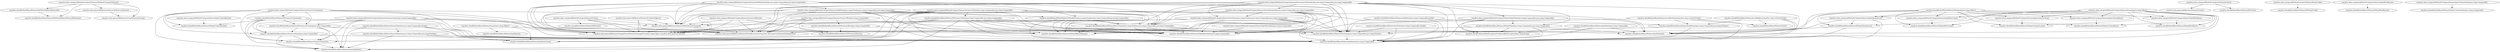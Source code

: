digraph G {
  "org.jfree.data$DefaultKeyedValues2D#DefaultKeyedValues2D()" -> "org.jfree.data$DefaultKeyedValues2D#DefaultKeyedValues2D(boolean)";
  "org.jfree.data$DefaultKeyedValues2D#getValue(java.lang.Comparable,java.lang.Comparable)" -> "org.jfree.data$DefaultKeyedValues#getIndex(java.lang.Comparable)";
  "org.jfree.data$DefaultKeyedValues2D#getValue(java.lang.Comparable,java.lang.Comparable)" -> "org.jfree.data$DefaultKeyedValues#getValue(int)";
  "org.jfree.data$DefaultKeyedValues2D#getValue(java.lang.Comparable,java.lang.Comparable)" -> "org.jfree.data$DefaultKeyedValues2D#getRowIndex(java.lang.Comparable)";
  "org.jfree.data$DefaultKeyedValues2D#getValue(java.lang.Comparable,java.lang.Comparable)" -> "org.jfree.data$UnknownKeyException#UnknownKeyException(java.lang.String)";
  "org.jfree.data$DefaultKeyedValues2D#removeValue(java.lang.Comparable,java.lang.Comparable)" -> "org.jfree.data$DefaultKeyedValues#getItemCount()";
  "org.jfree.data$DefaultKeyedValues2D#removeValue(java.lang.Comparable,java.lang.Comparable)" -> "org.jfree.data$DefaultKeyedValues#DefaultKeyedValues()";
  "org.jfree.data$DefaultKeyedValues2D#removeValue(java.lang.Comparable,java.lang.Comparable)" -> "org.jfree.data$DefaultKeyedValues#getIndex(java.lang.Comparable)";
  "org.jfree.data$DefaultKeyedValues2D#removeValue(java.lang.Comparable,java.lang.Comparable)" -> "org.jfree.data$DefaultKeyedValues#setValue(java.lang.Comparable,java.lang.Number)";
  "org.jfree.data$DefaultKeyedValues2D#removeValue(java.lang.Comparable,java.lang.Comparable)" -> "org.jfree.data$DefaultKeyedValues#getValue(int)";
  "org.jfree.data$DefaultKeyedValues2D#removeValue(java.lang.Comparable,java.lang.Comparable)" -> "org.jfree.data$DefaultKeyedValues2D#getRowIndex(java.lang.Comparable)";
  "org.jfree.data$DefaultKeyedValues2D#removeValue(java.lang.Comparable,java.lang.Comparable)" -> "org.jfree.data$DefaultKeyedValues#rebuildIndex()";
  "org.jfree.data$DefaultKeyedValues2D#removeValue(java.lang.Comparable,java.lang.Comparable)" -> "org.jfree.data$DefaultKeyedValues2D#setValue(java.lang.Number,java.lang.Comparable,java.lang.Comparable)";
  "org.jfree.data$DefaultKeyedValues2D#removeValue(java.lang.Comparable,java.lang.Comparable)" -> "org.jfree.data$DefaultKeyedValues#removeValue(int)";
  "org.jfree.data$DefaultKeyedValues#setValue(java.lang.Comparable,java.lang.Number)" -> "org.jfree.data$DefaultKeyedValues#getIndex(java.lang.Comparable)";
  "org.jfree.data$DefaultKeyedValues2D#setValue(java.lang.Number,java.lang.Comparable,java.lang.Comparable)" -> "org.jfree.data$DefaultKeyedValues#DefaultKeyedValues()";
  "org.jfree.data$DefaultKeyedValues2D#setValue(java.lang.Number,java.lang.Comparable,java.lang.Comparable)" -> "org.jfree.data$DefaultKeyedValues#getIndex(java.lang.Comparable)";
  "org.jfree.data$DefaultKeyedValues2D#setValue(java.lang.Number,java.lang.Comparable,java.lang.Comparable)" -> "org.jfree.data$DefaultKeyedValues#setValue(java.lang.Comparable,java.lang.Number)";
  "org.jfree.data$DefaultKeyedValues2D#setValue(java.lang.Number,java.lang.Comparable,java.lang.Comparable)" -> "org.jfree.data$DefaultKeyedValues2D#getRowIndex(java.lang.Comparable)";
  "org.jfree.data$DefaultKeyedValues#removeValue(int)" -> "org.jfree.data$DefaultKeyedValues#rebuildIndex()";
  "org.jfree.data$DefaultKeyedValues2D#removeColumn(java.lang.Comparable)" -> "org.jfree.data$DefaultKeyedValues#getIndex(java.lang.Comparable)";
  "org.jfree.data$DefaultKeyedValues2D#removeColumn(java.lang.Comparable)" -> "org.jfree.data$DefaultKeyedValues#rebuildIndex()";
  "org.jfree.data$DefaultKeyedValues2D#removeColumn(java.lang.Comparable)" -> "org.jfree.data$DefaultKeyedValues#removeValue(java.lang.Comparable)";
  "org.jfree.data$DefaultKeyedValues2D#removeColumn(java.lang.Comparable)" -> "org.jfree.data$DefaultKeyedValues#removeValue(int)";
  "org.jfree.data$DefaultKeyedValues#removeValue(java.lang.Comparable)" -> "org.jfree.data$DefaultKeyedValues#getIndex(java.lang.Comparable)";
  "org.jfree.data$DefaultKeyedValues#removeValue(java.lang.Comparable)" -> "org.jfree.data$DefaultKeyedValues#rebuildIndex()";
  "org.jfree.data$DefaultKeyedValues#removeValue(java.lang.Comparable)" -> "org.jfree.data$DefaultKeyedValues#removeValue(int)";
  "org.jfree.data$DefaultKeyedValues#equals(java.lang.Object)" -> "org.jfree.data$DefaultKeyedValues#getItemCount()";
  "org.jfree.data$DefaultKeyedValues#equals(java.lang.Object)" -> "org.jfree.data$DefaultKeyedValues#getKey(int)";
  "org.jfree.data$DefaultKeyedValues#equals(java.lang.Object)" -> "org.jfree.data$DefaultKeyedValues#getValue(int)";
  "org.jfree.data$DefaultKeyedValues#sortByKeys(org.jfree.chart.util.SortOrder)" -> "org.jfree.data$DefaultKeyedValues#addValue(java.lang.Comparable,java.lang.Number)";
  "org.jfree.data$DefaultKeyedValues#sortByKeys(org.jfree.chart.util.SortOrder)" -> "org.jfree.data$DefaultKeyedValues#getIndex(java.lang.Comparable)";
  "org.jfree.data$DefaultKeyedValues#sortByKeys(org.jfree.chart.util.SortOrder)" -> "org.jfree.data$DefaultKeyedValues#clear()";
  "org.jfree.data$DefaultKeyedValues#sortByKeys(org.jfree.chart.util.SortOrder)" -> "org.jfree.data$DefaultKeyedValues#setValue(java.lang.Comparable,java.lang.Number)";
  "org.jfree.data$DefaultKeyedValues#addValue(java.lang.Comparable,java.lang.Number)" -> "org.jfree.data$DefaultKeyedValues#getIndex(java.lang.Comparable)";
  "org.jfree.data$DefaultKeyedValues#addValue(java.lang.Comparable,java.lang.Number)" -> "org.jfree.data$DefaultKeyedValues#setValue(java.lang.Comparable,java.lang.Number)";
  "org.jfree.data.category$DefaultCategoryDataset#getColumnKeys()" -> "org.jfree.data$DefaultKeyedValues2D#getColumnKeys()";
  "org.jfree.data.category$DefaultCategoryDataset#DefaultCategoryDataset()" -> "org.jfree.data$DefaultKeyedValues2D#DefaultKeyedValues2D()";
  "org.jfree.data.category$DefaultCategoryDataset#DefaultCategoryDataset()" -> "org.jfree.data.general$AbstractDataset#AbstractDataset()";
  "org.jfree.data.category$DefaultCategoryDataset#DefaultCategoryDataset()" -> "org.jfree.data$DefaultKeyedValues2D#DefaultKeyedValues2D(boolean)";
  "org.jfree.data.category$DefaultCategoryDataset#DefaultCategoryDataset()" -> "org.jfree.data.general$DatasetGroup#DatasetGroup()";
  "org.jfree.data.general$AbstractDataset#AbstractDataset()" -> "org.jfree.data.general$DatasetGroup#DatasetGroup()";
  "org.jfree.data$DefaultKeyedValues2D#removeColumn(int)" -> "org.jfree.data$DefaultKeyedValues2D#removeColumn(java.lang.Comparable)";
  "org.jfree.data$DefaultKeyedValues2D#removeColumn(int)" -> "org.jfree.data$DefaultKeyedValues#getIndex(java.lang.Comparable)";
  "org.jfree.data$DefaultKeyedValues2D#removeColumn(int)" -> "org.jfree.data$DefaultKeyedValues2D#getColumnKey(int)";
  "org.jfree.data$DefaultKeyedValues2D#removeColumn(int)" -> "org.jfree.data$DefaultKeyedValues#rebuildIndex()";
  "org.jfree.data$DefaultKeyedValues2D#removeColumn(int)" -> "org.jfree.data$DefaultKeyedValues#removeValue(java.lang.Comparable)";
  "org.jfree.data$DefaultKeyedValues2D#removeColumn(int)" -> "org.jfree.data$DefaultKeyedValues#removeValue(int)";
  "org.jfree.data.category$DefaultCategoryDataset#clone()" -> "org.jfree.data.general$AbstractDataset#clone()";
  "org.jfree.data.category$DefaultCategoryDataset#clone()" -> "org.jfree.data$DefaultKeyedValues2D#clone()";
  "org.jfree.data.category$DefaultCategoryDataset#removeRow(int)" -> "org.jfree.data.general$AbstractDataset#fireDatasetChanged()";
  "org.jfree.data.category$DefaultCategoryDataset#removeRow(int)" -> "org.jfree.data.general$DatasetChangeEvent#DatasetChangeEvent(java.lang.Object,org.jfree.data.general.Dataset)";
  "org.jfree.data.category$DefaultCategoryDataset#removeRow(int)" -> "org.jfree.data$DefaultKeyedValues2D#removeRow(int)";
  "org.jfree.data.category$DefaultCategoryDataset#removeRow(int)" -> "org.jfree.data.general$AbstractDataset#notifyListeners(org.jfree.data.general.DatasetChangeEvent)";
  "org.jfree.data.general$AbstractDataset#fireDatasetChanged()" -> "org.jfree.data.general$DatasetChangeEvent#DatasetChangeEvent(java.lang.Object,org.jfree.data.general.Dataset)";
  "org.jfree.data.general$AbstractDataset#fireDatasetChanged()" -> "org.jfree.data.general$AbstractDataset#notifyListeners(org.jfree.data.general.DatasetChangeEvent)";
  "org.jfree.data$DefaultKeyedValues2D#getValue(int,int)" -> "org.jfree.data$DefaultKeyedValues#getIndex(java.lang.Comparable)";
  "org.jfree.data$DefaultKeyedValues2D#getValue(int,int)" -> "org.jfree.data$DefaultKeyedValues#getValue(int)";
  "org.jfree.data.general$AbstractDataset#validateObject()" -> "org.jfree.data.general$AbstractDataset#fireDatasetChanged()";
  "org.jfree.data.general$AbstractDataset#validateObject()" -> "org.jfree.data.general$DatasetChangeEvent#DatasetChangeEvent(java.lang.Object,org.jfree.data.general.Dataset)";
  "org.jfree.data.general$AbstractDataset#validateObject()" -> "org.jfree.data.general$AbstractDataset#notifyListeners(org.jfree.data.general.DatasetChangeEvent)";
  "org.jfree.data$DefaultKeyedValues#getValue(java.lang.Comparable)" -> "org.jfree.data$DefaultKeyedValues#getIndex(java.lang.Comparable)";
  "org.jfree.data$DefaultKeyedValues#getValue(java.lang.Comparable)" -> "org.jfree.data$DefaultKeyedValues#getValue(int)";
  "org.jfree.data$DefaultKeyedValues#getValue(java.lang.Comparable)" -> "org.jfree.data$UnknownKeyException#UnknownKeyException(java.lang.String)";
  "org.jfree.data$DefaultKeyedValues2D#removeRow(java.lang.Comparable)" -> "org.jfree.data$DefaultKeyedValues2D#getRowIndex(java.lang.Comparable)";
  "org.jfree.data$DefaultKeyedValues2D#removeRow(java.lang.Comparable)" -> "org.jfree.data$DefaultKeyedValues2D#removeRow(int)";
  "org.jfree.data.category$DefaultCategoryDataset#setValue(java.lang.Number,java.lang.Comparable,java.lang.Comparable)" -> "org.jfree.data$DefaultKeyedValues#DefaultKeyedValues()";
  "org.jfree.data.category$DefaultCategoryDataset#setValue(java.lang.Number,java.lang.Comparable,java.lang.Comparable)" -> "org.jfree.data.general$AbstractDataset#fireDatasetChanged()";
  "org.jfree.data.category$DefaultCategoryDataset#setValue(java.lang.Number,java.lang.Comparable,java.lang.Comparable)" -> "org.jfree.data.general$DatasetChangeEvent#DatasetChangeEvent(java.lang.Object,org.jfree.data.general.Dataset)";
  "org.jfree.data.category$DefaultCategoryDataset#setValue(java.lang.Number,java.lang.Comparable,java.lang.Comparable)" -> "org.jfree.data$DefaultKeyedValues#getIndex(java.lang.Comparable)";
  "org.jfree.data.category$DefaultCategoryDataset#setValue(java.lang.Number,java.lang.Comparable,java.lang.Comparable)" -> "org.jfree.data$DefaultKeyedValues#setValue(java.lang.Comparable,java.lang.Number)";
  "org.jfree.data.category$DefaultCategoryDataset#setValue(java.lang.Number,java.lang.Comparable,java.lang.Comparable)" -> "org.jfree.data$DefaultKeyedValues2D#getRowIndex(java.lang.Comparable)";
  "org.jfree.data.category$DefaultCategoryDataset#setValue(java.lang.Number,java.lang.Comparable,java.lang.Comparable)" -> "org.jfree.data.general$AbstractDataset#notifyListeners(org.jfree.data.general.DatasetChangeEvent)";
  "org.jfree.data.category$DefaultCategoryDataset#setValue(java.lang.Number,java.lang.Comparable,java.lang.Comparable)" -> "org.jfree.data$DefaultKeyedValues2D#setValue(java.lang.Number,java.lang.Comparable,java.lang.Comparable)";
  "org.jfree.data$DefaultKeyedValues2D#equals(java.lang.Object)" -> "org.jfree.data.category$DefaultCategoryDataset#getColumnKeys()";
  "org.jfree.data$DefaultKeyedValues2D#equals(java.lang.Object)" -> "org.jfree.data$DefaultKeyedValues2D#getRowCount()";
  "org.jfree.data$DefaultKeyedValues2D#equals(java.lang.Object)" -> "org.jfree.data$DefaultKeyedValues2D#getValue(int,int)";
  "org.jfree.data$DefaultKeyedValues2D#equals(java.lang.Object)" -> "org.jfree.data.category$DefaultCategoryDataset#getRowCount()";
  "org.jfree.data$DefaultKeyedValues2D#equals(java.lang.Object)" -> "org.jfree.data.category$DefaultCategoryDataset#getColumnCount()";
  "org.jfree.data$DefaultKeyedValues2D#equals(java.lang.Object)" -> "org.jfree.data$DefaultKeyedValues2D#getRowKeys()";
  "org.jfree.data$DefaultKeyedValues2D#equals(java.lang.Object)" -> "org.jfree.data.category$DefaultCategoryDataset#getValue(int,int)";
  "org.jfree.data$DefaultKeyedValues2D#equals(java.lang.Object)" -> "org.jfree.data$DefaultKeyedValues#getIndex(java.lang.Comparable)";
  "org.jfree.data$DefaultKeyedValues2D#equals(java.lang.Object)" -> "org.jfree.data$DefaultKeyedValues2D#getColumnCount()";
  "org.jfree.data$DefaultKeyedValues2D#equals(java.lang.Object)" -> "org.jfree.data$DefaultKeyedValues#getValue(int)";
  "org.jfree.data$DefaultKeyedValues2D#equals(java.lang.Object)" -> "org.jfree.data.category$DefaultCategoryDataset#getRowKeys()";
  "org.jfree.data$DefaultKeyedValues2D#equals(java.lang.Object)" -> "org.jfree.data$DefaultKeyedValues2D#getColumnKeys()";
  "org.jfree.data.category$DefaultCategoryDataset#getRowCount()" -> "org.jfree.data$DefaultKeyedValues2D#getRowCount()";
  "org.jfree.data.category$DefaultCategoryDataset#getColumnCount()" -> "org.jfree.data$DefaultKeyedValues2D#getColumnCount()";
  "org.jfree.data.category$DefaultCategoryDataset#getValue(int,int)" -> "org.jfree.data$DefaultKeyedValues2D#getValue(int,int)";
  "org.jfree.data.category$DefaultCategoryDataset#getValue(int,int)" -> "org.jfree.data$DefaultKeyedValues#getIndex(java.lang.Comparable)";
  "org.jfree.data.category$DefaultCategoryDataset#getValue(int,int)" -> "org.jfree.data$DefaultKeyedValues#getValue(int)";
  "org.jfree.data.category$DefaultCategoryDataset#getRowKeys()" -> "org.jfree.data$DefaultKeyedValues2D#getRowKeys()";
  "org.jfree.data$DefaultKeyedValues2D#addValue(java.lang.Number,java.lang.Comparable,java.lang.Comparable)" -> "org.jfree.data$DefaultKeyedValues#DefaultKeyedValues()";
  "org.jfree.data$DefaultKeyedValues2D#addValue(java.lang.Number,java.lang.Comparable,java.lang.Comparable)" -> "org.jfree.data$DefaultKeyedValues#getIndex(java.lang.Comparable)";
  "org.jfree.data$DefaultKeyedValues2D#addValue(java.lang.Number,java.lang.Comparable,java.lang.Comparable)" -> "org.jfree.data$DefaultKeyedValues#setValue(java.lang.Comparable,java.lang.Number)";
  "org.jfree.data$DefaultKeyedValues2D#addValue(java.lang.Number,java.lang.Comparable,java.lang.Comparable)" -> "org.jfree.data$DefaultKeyedValues2D#getRowIndex(java.lang.Comparable)";
  "org.jfree.data$DefaultKeyedValues2D#addValue(java.lang.Number,java.lang.Comparable,java.lang.Comparable)" -> "org.jfree.data$DefaultKeyedValues2D#setValue(java.lang.Number,java.lang.Comparable,java.lang.Comparable)";
  "org.jfree.data.category$DefaultCategoryDataset#getRowIndex(java.lang.Comparable)" -> "org.jfree.data$DefaultKeyedValues2D#getRowIndex(java.lang.Comparable)";
  "org.jfree.data.category$DefaultCategoryDataset#hashCode()" -> "org.jfree.data$DefaultKeyedValues2D#hashCode()";
  "org.jfree.data.category$DefaultCategoryDataset#clear()" -> "org.jfree.data.general$AbstractDataset#fireDatasetChanged()";
  "org.jfree.data.category$DefaultCategoryDataset#clear()" -> "org.jfree.data.general$DatasetChangeEvent#DatasetChangeEvent(java.lang.Object,org.jfree.data.general.Dataset)";
  "org.jfree.data.category$DefaultCategoryDataset#clear()" -> "org.jfree.data$DefaultKeyedValues2D#clear()";
  "org.jfree.data.category$DefaultCategoryDataset#clear()" -> "org.jfree.data.general$AbstractDataset#notifyListeners(org.jfree.data.general.DatasetChangeEvent)";
  "org.jfree.data$DefaultKeyedValues#insertValue(int,java.lang.Comparable,double)" -> "org.jfree.data$DefaultKeyedValues#getItemCount()";
  "org.jfree.data$DefaultKeyedValues#insertValue(int,java.lang.Comparable,double)" -> "org.jfree.data$DefaultKeyedValues#getIndex(java.lang.Comparable)";
  "org.jfree.data$DefaultKeyedValues#insertValue(int,java.lang.Comparable,double)" -> "org.jfree.data$DefaultKeyedValues#insertValue(int,java.lang.Comparable,java.lang.Number)";
  "org.jfree.data$DefaultKeyedValues#insertValue(int,java.lang.Comparable,double)" -> "org.jfree.data$DefaultKeyedValues#rebuildIndex()";
  "org.jfree.data$DefaultKeyedValues#insertValue(int,java.lang.Comparable,java.lang.Number)" -> "org.jfree.data$DefaultKeyedValues#getItemCount()";
  "org.jfree.data$DefaultKeyedValues#insertValue(int,java.lang.Comparable,java.lang.Number)" -> "org.jfree.data$DefaultKeyedValues#getIndex(java.lang.Comparable)";
  "org.jfree.data$DefaultKeyedValues#insertValue(int,java.lang.Comparable,java.lang.Number)" -> "org.jfree.data$DefaultKeyedValues#rebuildIndex()";
  "org.jfree.data$DefaultKeyedValues#setValue(java.lang.Comparable,double)" -> "org.jfree.data$DefaultKeyedValues#getIndex(java.lang.Comparable)";
  "org.jfree.data$DefaultKeyedValues#setValue(java.lang.Comparable,double)" -> "org.jfree.data$DefaultKeyedValues#setValue(java.lang.Comparable,java.lang.Number)";
  "org.jfree.data$DefaultKeyedValues#sortByValues(org.jfree.chart.util.SortOrder)" -> "org.jfree.data$DefaultKeyedValues#addValue(java.lang.Comparable,java.lang.Number)";
  "org.jfree.data$DefaultKeyedValues#sortByValues(org.jfree.chart.util.SortOrder)" -> "org.jfree.data$DefaultKeyedValues#getIndex(java.lang.Comparable)";
  "org.jfree.data$DefaultKeyedValues#sortByValues(org.jfree.chart.util.SortOrder)" -> "org.jfree.data$DefaultKeyedValues#clear()";
  "org.jfree.data$DefaultKeyedValues#sortByValues(org.jfree.chart.util.SortOrder)" -> "org.jfree.data$DefaultKeyedValues#setValue(java.lang.Comparable,java.lang.Number)";
  "org.jfree.data.category$DefaultCategoryDataset#setValue(double,java.lang.Comparable,java.lang.Comparable)" -> "org.jfree.data$DefaultKeyedValues#DefaultKeyedValues()";
  "org.jfree.data.category$DefaultCategoryDataset#setValue(double,java.lang.Comparable,java.lang.Comparable)" -> "org.jfree.data.general$AbstractDataset#fireDatasetChanged()";
  "org.jfree.data.category$DefaultCategoryDataset#setValue(double,java.lang.Comparable,java.lang.Comparable)" -> "org.jfree.data.category$DefaultCategoryDataset#setValue(java.lang.Number,java.lang.Comparable,java.lang.Comparable)";
  "org.jfree.data.category$DefaultCategoryDataset#setValue(double,java.lang.Comparable,java.lang.Comparable)" -> "org.jfree.data.general$DatasetChangeEvent#DatasetChangeEvent(java.lang.Object,org.jfree.data.general.Dataset)";
  "org.jfree.data.category$DefaultCategoryDataset#setValue(double,java.lang.Comparable,java.lang.Comparable)" -> "org.jfree.data$DefaultKeyedValues#getIndex(java.lang.Comparable)";
  "org.jfree.data.category$DefaultCategoryDataset#setValue(double,java.lang.Comparable,java.lang.Comparable)" -> "org.jfree.data$DefaultKeyedValues#setValue(java.lang.Comparable,java.lang.Number)";
  "org.jfree.data.category$DefaultCategoryDataset#setValue(double,java.lang.Comparable,java.lang.Comparable)" -> "org.jfree.data$DefaultKeyedValues2D#getRowIndex(java.lang.Comparable)";
  "org.jfree.data.category$DefaultCategoryDataset#setValue(double,java.lang.Comparable,java.lang.Comparable)" -> "org.jfree.data.general$AbstractDataset#notifyListeners(org.jfree.data.general.DatasetChangeEvent)";
  "org.jfree.data.category$DefaultCategoryDataset#setValue(double,java.lang.Comparable,java.lang.Comparable)" -> "org.jfree.data$DefaultKeyedValues2D#setValue(java.lang.Number,java.lang.Comparable,java.lang.Comparable)";
  "org.jfree.data.category$DefaultCategoryDataset#removeColumn(java.lang.Comparable)" -> "org.jfree.data$DefaultKeyedValues2D#removeColumn(java.lang.Comparable)";
  "org.jfree.data.category$DefaultCategoryDataset#removeColumn(java.lang.Comparable)" -> "org.jfree.data.general$AbstractDataset#fireDatasetChanged()";
  "org.jfree.data.category$DefaultCategoryDataset#removeColumn(java.lang.Comparable)" -> "org.jfree.data.general$DatasetChangeEvent#DatasetChangeEvent(java.lang.Object,org.jfree.data.general.Dataset)";
  "org.jfree.data.category$DefaultCategoryDataset#removeColumn(java.lang.Comparable)" -> "org.jfree.data$DefaultKeyedValues#getIndex(java.lang.Comparable)";
  "org.jfree.data.category$DefaultCategoryDataset#removeColumn(java.lang.Comparable)" -> "org.jfree.data$DefaultKeyedValues#rebuildIndex()";
  "org.jfree.data.category$DefaultCategoryDataset#removeColumn(java.lang.Comparable)" -> "org.jfree.data$DefaultKeyedValues#removeValue(java.lang.Comparable)";
  "org.jfree.data.category$DefaultCategoryDataset#removeColumn(java.lang.Comparable)" -> "org.jfree.data.general$AbstractDataset#notifyListeners(org.jfree.data.general.DatasetChangeEvent)";
  "org.jfree.data.category$DefaultCategoryDataset#removeColumn(java.lang.Comparable)" -> "org.jfree.data$DefaultKeyedValues#removeValue(int)";
  "org.jfree.data.category$DefaultCategoryDataset#addValue(java.lang.Number,java.lang.Comparable,java.lang.Comparable)" -> "org.jfree.data$DefaultKeyedValues#DefaultKeyedValues()";
  "org.jfree.data.category$DefaultCategoryDataset#addValue(java.lang.Number,java.lang.Comparable,java.lang.Comparable)" -> "org.jfree.data.general$AbstractDataset#fireDatasetChanged()";
  "org.jfree.data.category$DefaultCategoryDataset#addValue(java.lang.Number,java.lang.Comparable,java.lang.Comparable)" -> "org.jfree.data.general$DatasetChangeEvent#DatasetChangeEvent(java.lang.Object,org.jfree.data.general.Dataset)";
  "org.jfree.data.category$DefaultCategoryDataset#addValue(java.lang.Number,java.lang.Comparable,java.lang.Comparable)" -> "org.jfree.data$DefaultKeyedValues2D#addValue(java.lang.Number,java.lang.Comparable,java.lang.Comparable)";
  "org.jfree.data.category$DefaultCategoryDataset#addValue(java.lang.Number,java.lang.Comparable,java.lang.Comparable)" -> "org.jfree.data$DefaultKeyedValues#getIndex(java.lang.Comparable)";
  "org.jfree.data.category$DefaultCategoryDataset#addValue(java.lang.Number,java.lang.Comparable,java.lang.Comparable)" -> "org.jfree.data$DefaultKeyedValues#setValue(java.lang.Comparable,java.lang.Number)";
  "org.jfree.data.category$DefaultCategoryDataset#addValue(java.lang.Number,java.lang.Comparable,java.lang.Comparable)" -> "org.jfree.data$DefaultKeyedValues2D#getRowIndex(java.lang.Comparable)";
  "org.jfree.data.category$DefaultCategoryDataset#addValue(java.lang.Number,java.lang.Comparable,java.lang.Comparable)" -> "org.jfree.data.general$AbstractDataset#notifyListeners(org.jfree.data.general.DatasetChangeEvent)";
  "org.jfree.data.category$DefaultCategoryDataset#addValue(java.lang.Number,java.lang.Comparable,java.lang.Comparable)" -> "org.jfree.data$DefaultKeyedValues2D#setValue(java.lang.Number,java.lang.Comparable,java.lang.Comparable)";
  "org.jfree.data.category$DefaultCategoryDataset#getRowKey(int)" -> "org.jfree.data$DefaultKeyedValues2D#getRowKey(int)";
  "org.jfree.data$DefaultKeyedValues#addValue(java.lang.Comparable,double)" -> "org.jfree.data$DefaultKeyedValues#addValue(java.lang.Comparable,java.lang.Number)";
  "org.jfree.data$DefaultKeyedValues#addValue(java.lang.Comparable,double)" -> "org.jfree.data$DefaultKeyedValues#getIndex(java.lang.Comparable)";
  "org.jfree.data$DefaultKeyedValues#addValue(java.lang.Comparable,double)" -> "org.jfree.data$DefaultKeyedValues#setValue(java.lang.Comparable,java.lang.Number)";
  "org.jfree.data.category$DefaultCategoryDataset#getColumnKey(int)" -> "org.jfree.data$DefaultKeyedValues2D#getColumnKey(int)";
  "org.jfree.data.category$DefaultCategoryDataset#addValue(double,java.lang.Comparable,java.lang.Comparable)" -> "org.jfree.data$DefaultKeyedValues#DefaultKeyedValues()";
  "org.jfree.data.category$DefaultCategoryDataset#addValue(double,java.lang.Comparable,java.lang.Comparable)" -> "org.jfree.data.general$AbstractDataset#fireDatasetChanged()";
  "org.jfree.data.category$DefaultCategoryDataset#addValue(double,java.lang.Comparable,java.lang.Comparable)" -> "org.jfree.data.general$DatasetChangeEvent#DatasetChangeEvent(java.lang.Object,org.jfree.data.general.Dataset)";
  "org.jfree.data.category$DefaultCategoryDataset#addValue(double,java.lang.Comparable,java.lang.Comparable)" -> "org.jfree.data$DefaultKeyedValues2D#addValue(java.lang.Number,java.lang.Comparable,java.lang.Comparable)";
  "org.jfree.data.category$DefaultCategoryDataset#addValue(double,java.lang.Comparable,java.lang.Comparable)" -> "org.jfree.data$DefaultKeyedValues#getIndex(java.lang.Comparable)";
  "org.jfree.data.category$DefaultCategoryDataset#addValue(double,java.lang.Comparable,java.lang.Comparable)" -> "org.jfree.data$DefaultKeyedValues#setValue(java.lang.Comparable,java.lang.Number)";
  "org.jfree.data.category$DefaultCategoryDataset#addValue(double,java.lang.Comparable,java.lang.Comparable)" -> "org.jfree.data$DefaultKeyedValues2D#getRowIndex(java.lang.Comparable)";
  "org.jfree.data.category$DefaultCategoryDataset#addValue(double,java.lang.Comparable,java.lang.Comparable)" -> "org.jfree.data.category$DefaultCategoryDataset#addValue(java.lang.Number,java.lang.Comparable,java.lang.Comparable)";
  "org.jfree.data.category$DefaultCategoryDataset#addValue(double,java.lang.Comparable,java.lang.Comparable)" -> "org.jfree.data.general$AbstractDataset#notifyListeners(org.jfree.data.general.DatasetChangeEvent)";
  "org.jfree.data.category$DefaultCategoryDataset#addValue(double,java.lang.Comparable,java.lang.Comparable)" -> "org.jfree.data$DefaultKeyedValues2D#setValue(java.lang.Number,java.lang.Comparable,java.lang.Comparable)";
  "org.jfree.data.category$DefaultCategoryDataset#incrementValue(double,java.lang.Comparable,java.lang.Comparable)" -> "org.jfree.data$DefaultKeyedValues2D#getValue(java.lang.Comparable,java.lang.Comparable)";
  "org.jfree.data.category$DefaultCategoryDataset#incrementValue(double,java.lang.Comparable,java.lang.Comparable)" -> "org.jfree.data$DefaultKeyedValues#DefaultKeyedValues()";
  "org.jfree.data.category$DefaultCategoryDataset#incrementValue(double,java.lang.Comparable,java.lang.Comparable)" -> "org.jfree.data.general$AbstractDataset#fireDatasetChanged()";
  "org.jfree.data.category$DefaultCategoryDataset#incrementValue(double,java.lang.Comparable,java.lang.Comparable)" -> "org.jfree.data.category$DefaultCategoryDataset#setValue(java.lang.Number,java.lang.Comparable,java.lang.Comparable)";
  "org.jfree.data.category$DefaultCategoryDataset#incrementValue(double,java.lang.Comparable,java.lang.Comparable)" -> "org.jfree.data.general$DatasetChangeEvent#DatasetChangeEvent(java.lang.Object,org.jfree.data.general.Dataset)";
  "org.jfree.data.category$DefaultCategoryDataset#incrementValue(double,java.lang.Comparable,java.lang.Comparable)" -> "org.jfree.data.category$DefaultCategoryDataset#setValue(double,java.lang.Comparable,java.lang.Comparable)";
  "org.jfree.data.category$DefaultCategoryDataset#incrementValue(double,java.lang.Comparable,java.lang.Comparable)" -> "org.jfree.data$DefaultKeyedValues#getIndex(java.lang.Comparable)";
  "org.jfree.data.category$DefaultCategoryDataset#incrementValue(double,java.lang.Comparable,java.lang.Comparable)" -> "org.jfree.data$DefaultKeyedValues#setValue(java.lang.Comparable,java.lang.Number)";
  "org.jfree.data.category$DefaultCategoryDataset#incrementValue(double,java.lang.Comparable,java.lang.Comparable)" -> "org.jfree.data$DefaultKeyedValues#getValue(int)";
  "org.jfree.data.category$DefaultCategoryDataset#incrementValue(double,java.lang.Comparable,java.lang.Comparable)" -> "org.jfree.data$DefaultKeyedValues2D#getRowIndex(java.lang.Comparable)";
  "org.jfree.data.category$DefaultCategoryDataset#incrementValue(double,java.lang.Comparable,java.lang.Comparable)" -> "org.jfree.data$UnknownKeyException#UnknownKeyException(java.lang.String)";
  "org.jfree.data.category$DefaultCategoryDataset#incrementValue(double,java.lang.Comparable,java.lang.Comparable)" -> "org.jfree.data.general$AbstractDataset#notifyListeners(org.jfree.data.general.DatasetChangeEvent)";
  "org.jfree.data.category$DefaultCategoryDataset#incrementValue(double,java.lang.Comparable,java.lang.Comparable)" -> "org.jfree.data$DefaultKeyedValues2D#setValue(java.lang.Number,java.lang.Comparable,java.lang.Comparable)";
  "org.jfree.data.category$DefaultCategoryDataset#incrementValue(double,java.lang.Comparable,java.lang.Comparable)" -> "org.jfree.data.category$DefaultCategoryDataset#getValue(java.lang.Comparable,java.lang.Comparable)";
  "org.jfree.data.category$DefaultCategoryDataset#getValue(java.lang.Comparable,java.lang.Comparable)" -> "org.jfree.data$DefaultKeyedValues2D#getValue(java.lang.Comparable,java.lang.Comparable)";
  "org.jfree.data.category$DefaultCategoryDataset#getValue(java.lang.Comparable,java.lang.Comparable)" -> "org.jfree.data$DefaultKeyedValues#getIndex(java.lang.Comparable)";
  "org.jfree.data.category$DefaultCategoryDataset#getValue(java.lang.Comparable,java.lang.Comparable)" -> "org.jfree.data$DefaultKeyedValues#getValue(int)";
  "org.jfree.data.category$DefaultCategoryDataset#getValue(java.lang.Comparable,java.lang.Comparable)" -> "org.jfree.data$DefaultKeyedValues2D#getRowIndex(java.lang.Comparable)";
  "org.jfree.data.category$DefaultCategoryDataset#getValue(java.lang.Comparable,java.lang.Comparable)" -> "org.jfree.data$UnknownKeyException#UnknownKeyException(java.lang.String)";
  "org.jfree.data.category$DefaultCategoryDataset#equals(java.lang.Object)" -> "org.jfree.data.category$DefaultCategoryDataset#getColumnKeys()";
  "org.jfree.data.category$DefaultCategoryDataset#equals(java.lang.Object)" -> "org.jfree.data$DefaultKeyedValues2D#getRowCount()";
  "org.jfree.data.category$DefaultCategoryDataset#equals(java.lang.Object)" -> "org.jfree.data$DefaultKeyedValues2D#getValue(int,int)";
  "org.jfree.data.category$DefaultCategoryDataset#equals(java.lang.Object)" -> "org.jfree.data.category$DefaultCategoryDataset#getRowCount()";
  "org.jfree.data.category$DefaultCategoryDataset#equals(java.lang.Object)" -> "org.jfree.data.category$DefaultCategoryDataset#getColumnCount()";
  "org.jfree.data.category$DefaultCategoryDataset#equals(java.lang.Object)" -> "org.jfree.data$DefaultKeyedValues2D#getRowKeys()";
  "org.jfree.data.category$DefaultCategoryDataset#equals(java.lang.Object)" -> "org.jfree.data.category$DefaultCategoryDataset#getValue(int,int)";
  "org.jfree.data.category$DefaultCategoryDataset#equals(java.lang.Object)" -> "org.jfree.data$DefaultKeyedValues#getIndex(java.lang.Comparable)";
  "org.jfree.data.category$DefaultCategoryDataset#equals(java.lang.Object)" -> "org.jfree.data$DefaultKeyedValues2D#getColumnCount()";
  "org.jfree.data.category$DefaultCategoryDataset#equals(java.lang.Object)" -> "org.jfree.data$DefaultKeyedValues#getValue(int)";
  "org.jfree.data.category$DefaultCategoryDataset#equals(java.lang.Object)" -> "org.jfree.data.category$DefaultCategoryDataset#getRowKeys()";
  "org.jfree.data.category$DefaultCategoryDataset#equals(java.lang.Object)" -> "org.jfree.data$DefaultKeyedValues2D#getColumnKeys()";
  "org.jfree.data.category$DefaultCategoryDataset#removeColumn(int)" -> "org.jfree.data$DefaultKeyedValues2D#removeColumn(java.lang.Comparable)";
  "org.jfree.data.category$DefaultCategoryDataset#removeColumn(int)" -> "org.jfree.data$DefaultKeyedValues2D#removeColumn(int)";
  "org.jfree.data.category$DefaultCategoryDataset#removeColumn(int)" -> "org.jfree.data.general$AbstractDataset#fireDatasetChanged()";
  "org.jfree.data.category$DefaultCategoryDataset#removeColumn(int)" -> "org.jfree.data.general$DatasetChangeEvent#DatasetChangeEvent(java.lang.Object,org.jfree.data.general.Dataset)";
  "org.jfree.data.category$DefaultCategoryDataset#removeColumn(int)" -> "org.jfree.data$DefaultKeyedValues#getIndex(java.lang.Comparable)";
  "org.jfree.data.category$DefaultCategoryDataset#removeColumn(int)" -> "org.jfree.data$DefaultKeyedValues2D#getColumnKey(int)";
  "org.jfree.data.category$DefaultCategoryDataset#removeColumn(int)" -> "org.jfree.data$DefaultKeyedValues#rebuildIndex()";
  "org.jfree.data.category$DefaultCategoryDataset#removeColumn(int)" -> "org.jfree.data$DefaultKeyedValues#removeValue(java.lang.Comparable)";
  "org.jfree.data.category$DefaultCategoryDataset#removeColumn(int)" -> "org.jfree.data.general$AbstractDataset#notifyListeners(org.jfree.data.general.DatasetChangeEvent)";
  "org.jfree.data.category$DefaultCategoryDataset#removeColumn(int)" -> "org.jfree.data$DefaultKeyedValues#removeValue(int)";
  "org.jfree.data.category$DefaultCategoryDataset#removeRow(java.lang.Comparable)" -> "org.jfree.data.general$AbstractDataset#fireDatasetChanged()";
  "org.jfree.data.category$DefaultCategoryDataset#removeRow(java.lang.Comparable)" -> "org.jfree.data$DefaultKeyedValues2D#removeRow(java.lang.Comparable)";
  "org.jfree.data.category$DefaultCategoryDataset#removeRow(java.lang.Comparable)" -> "org.jfree.data.general$DatasetChangeEvent#DatasetChangeEvent(java.lang.Object,org.jfree.data.general.Dataset)";
  "org.jfree.data.category$DefaultCategoryDataset#removeRow(java.lang.Comparable)" -> "org.jfree.data$DefaultKeyedValues2D#getRowIndex(java.lang.Comparable)";
  "org.jfree.data.category$DefaultCategoryDataset#removeRow(java.lang.Comparable)" -> "org.jfree.data$DefaultKeyedValues2D#removeRow(int)";
  "org.jfree.data.category$DefaultCategoryDataset#removeRow(java.lang.Comparable)" -> "org.jfree.data.general$AbstractDataset#notifyListeners(org.jfree.data.general.DatasetChangeEvent)";
  "org.jfree.data.category$DefaultCategoryDataset#removeValue(java.lang.Comparable,java.lang.Comparable)" -> "org.jfree.data$DefaultKeyedValues#getItemCount()";
  "org.jfree.data.category$DefaultCategoryDataset#removeValue(java.lang.Comparable,java.lang.Comparable)" -> "org.jfree.data$DefaultKeyedValues2D#removeValue(java.lang.Comparable,java.lang.Comparable)";
  "org.jfree.data.category$DefaultCategoryDataset#removeValue(java.lang.Comparable,java.lang.Comparable)" -> "org.jfree.data$DefaultKeyedValues#DefaultKeyedValues()";
  "org.jfree.data.category$DefaultCategoryDataset#removeValue(java.lang.Comparable,java.lang.Comparable)" -> "org.jfree.data.general$AbstractDataset#fireDatasetChanged()";
  "org.jfree.data.category$DefaultCategoryDataset#removeValue(java.lang.Comparable,java.lang.Comparable)" -> "org.jfree.data.general$DatasetChangeEvent#DatasetChangeEvent(java.lang.Object,org.jfree.data.general.Dataset)";
  "org.jfree.data.category$DefaultCategoryDataset#removeValue(java.lang.Comparable,java.lang.Comparable)" -> "org.jfree.data$DefaultKeyedValues#getIndex(java.lang.Comparable)";
  "org.jfree.data.category$DefaultCategoryDataset#removeValue(java.lang.Comparable,java.lang.Comparable)" -> "org.jfree.data$DefaultKeyedValues#setValue(java.lang.Comparable,java.lang.Number)";
  "org.jfree.data.category$DefaultCategoryDataset#removeValue(java.lang.Comparable,java.lang.Comparable)" -> "org.jfree.data$DefaultKeyedValues#getValue(int)";
  "org.jfree.data.category$DefaultCategoryDataset#removeValue(java.lang.Comparable,java.lang.Comparable)" -> "org.jfree.data$DefaultKeyedValues2D#getRowIndex(java.lang.Comparable)";
  "org.jfree.data.category$DefaultCategoryDataset#removeValue(java.lang.Comparable,java.lang.Comparable)" -> "org.jfree.data$DefaultKeyedValues#rebuildIndex()";
  "org.jfree.data.category$DefaultCategoryDataset#removeValue(java.lang.Comparable,java.lang.Comparable)" -> "org.jfree.data.general$AbstractDataset#notifyListeners(org.jfree.data.general.DatasetChangeEvent)";
  "org.jfree.data.category$DefaultCategoryDataset#removeValue(java.lang.Comparable,java.lang.Comparable)" -> "org.jfree.data$DefaultKeyedValues2D#setValue(java.lang.Number,java.lang.Comparable,java.lang.Comparable)";
  "org.jfree.data.category$DefaultCategoryDataset#removeValue(java.lang.Comparable,java.lang.Comparable)" -> "org.jfree.data$DefaultKeyedValues#removeValue(int)";
  "org.jfree.data.category$DefaultCategoryDataset#getColumnIndex(java.lang.Comparable)" -> "org.jfree.data$DefaultKeyedValues2D#getColumnIndex(java.lang.Comparable)";
}

